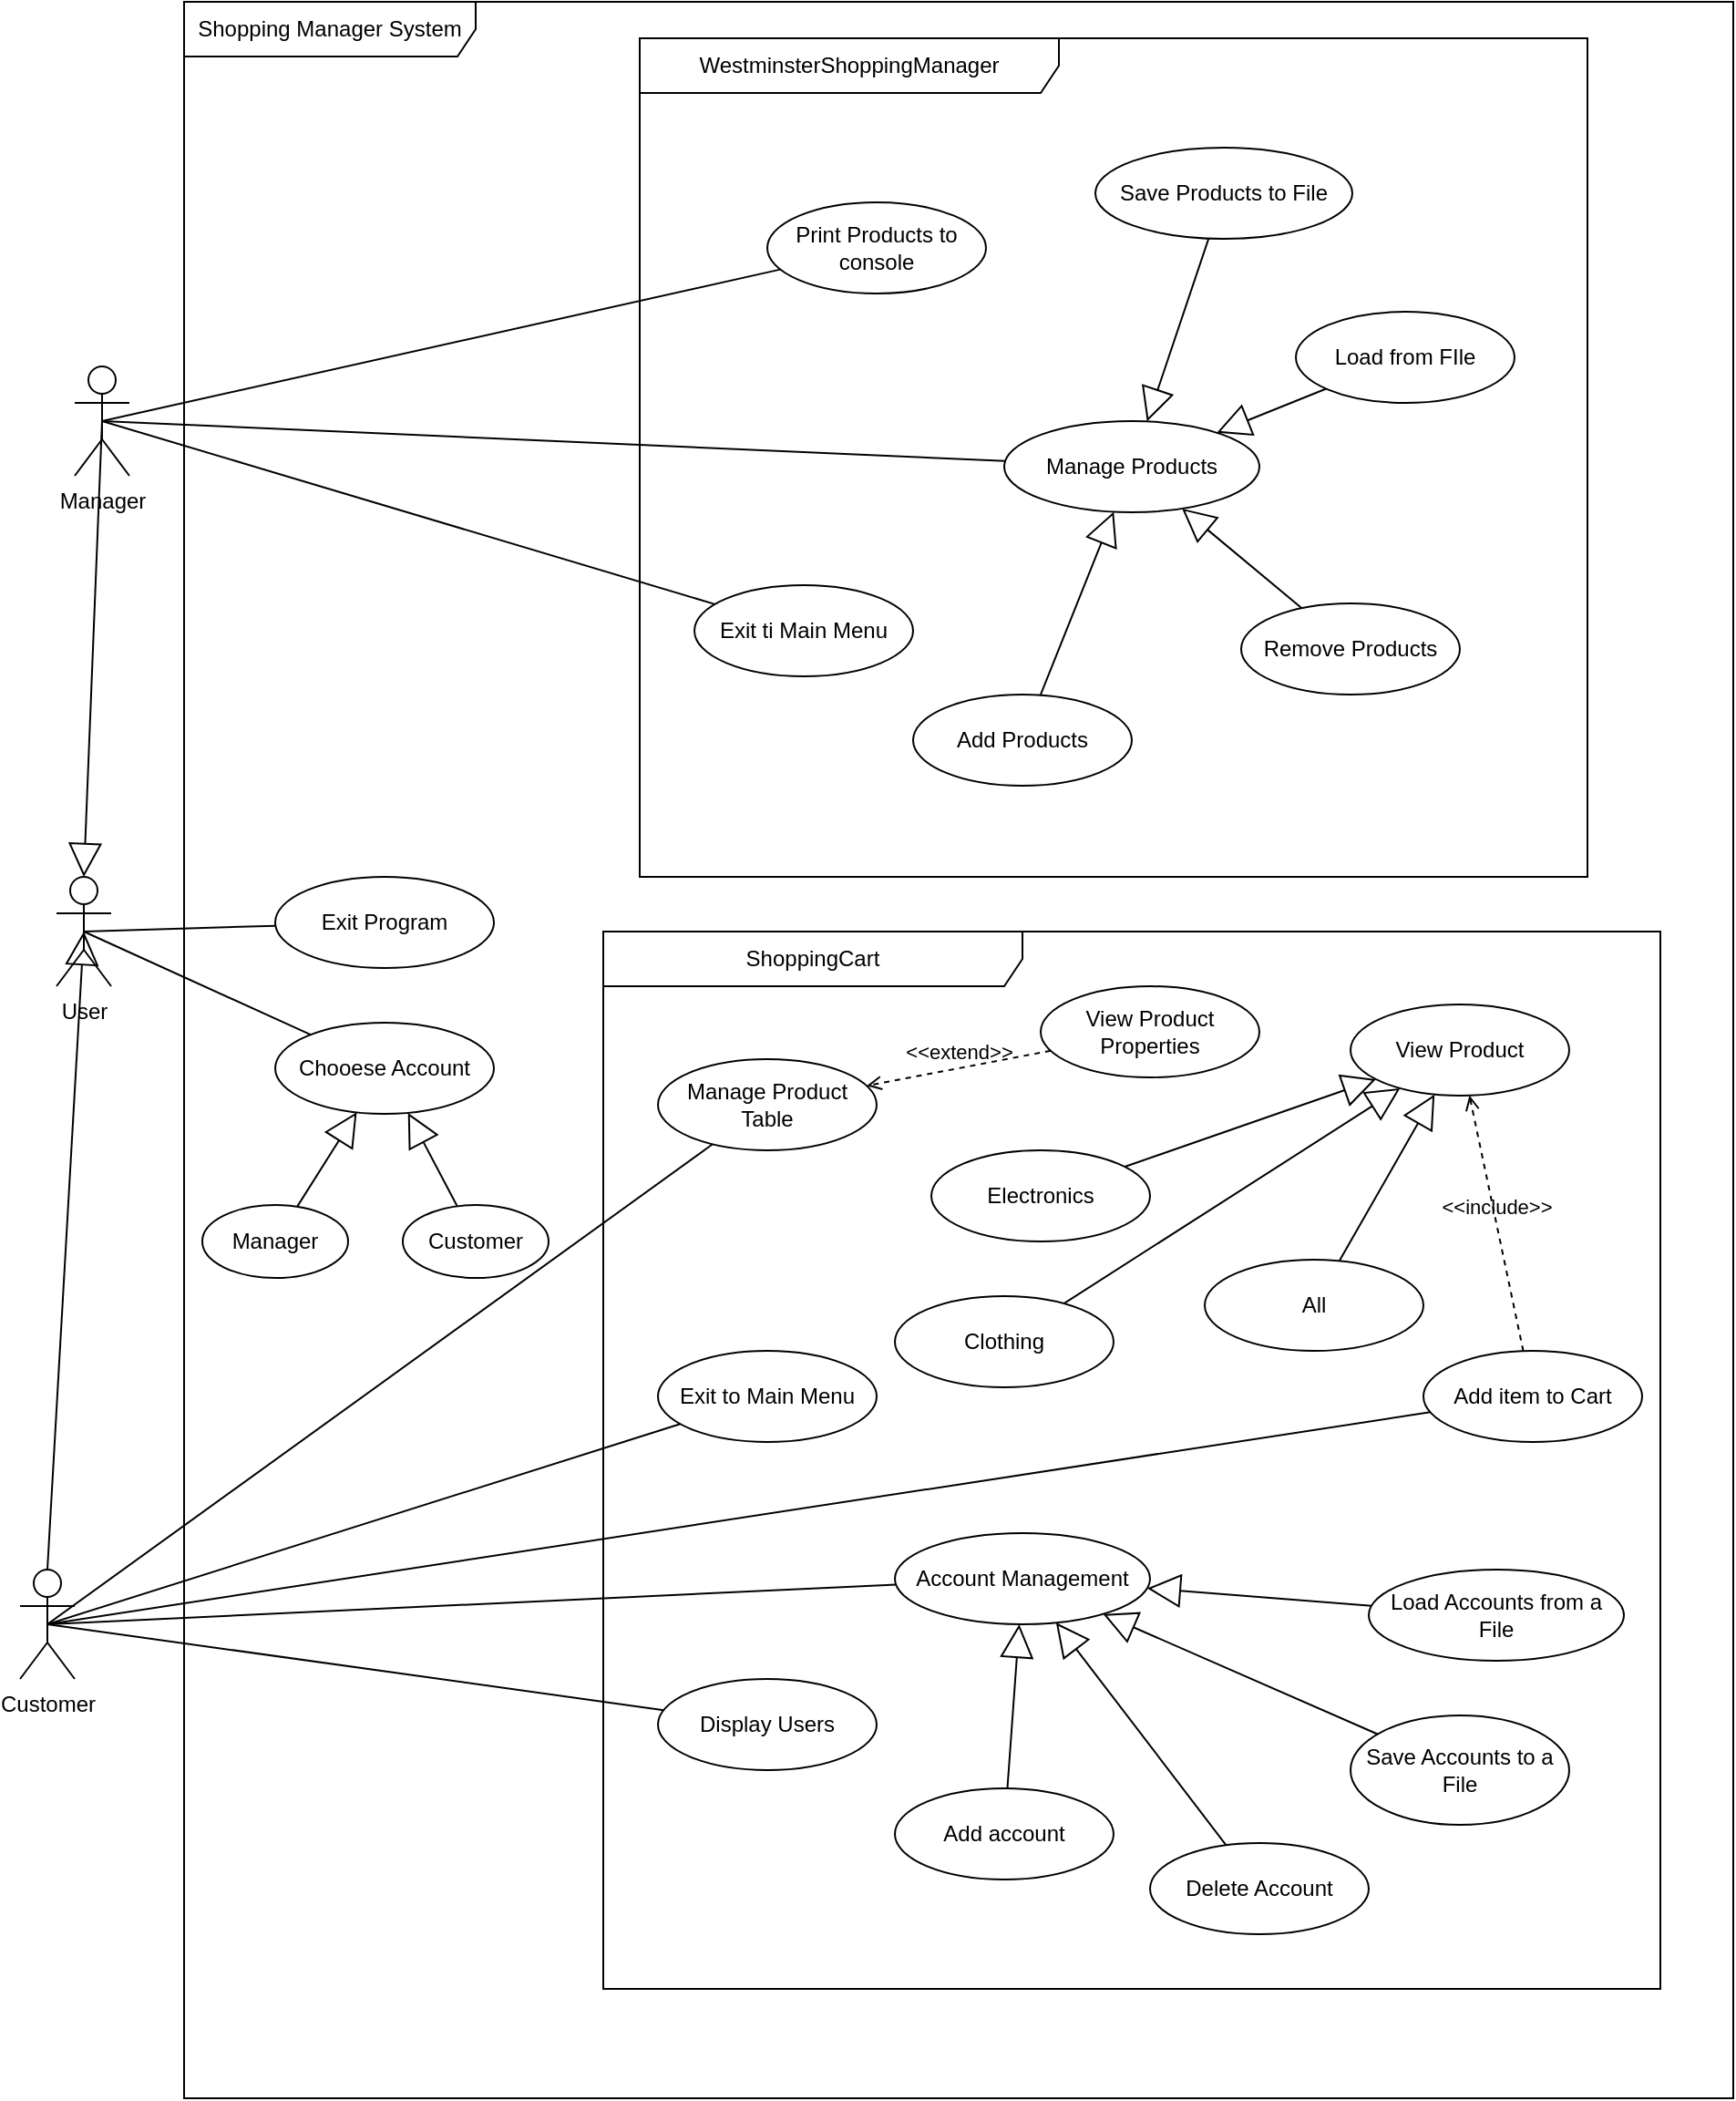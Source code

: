<mxfile version="22.1.15" type="device">
  <diagram name="Page-1" id="EBg3PdOIOerMDEFvgK9a">
    <mxGraphModel dx="2465" dy="955" grid="1" gridSize="10" guides="0" tooltips="1" connect="1" arrows="1" fold="1" page="1" pageScale="1" pageWidth="850" pageHeight="1100" math="0" shadow="0">
      <root>
        <mxCell id="0" />
        <mxCell id="1" parent="0" />
        <mxCell id="WNWBkuMi6-Ro_1xHNVkE-1" value="Shopping Manager System" style="shape=umlFrame;whiteSpace=wrap;html=1;pointerEvents=0;recursiveResize=0;container=1;collapsible=0;width=160;" parent="1" vertex="1">
          <mxGeometry x="-210" y="480" width="850" height="1150" as="geometry" />
        </mxCell>
        <mxCell id="ZL5seHWxrCqG0jFaFGYc-2" value="ShoppingCart" style="shape=umlFrame;whiteSpace=wrap;html=1;pointerEvents=0;recursiveResize=0;container=1;collapsible=0;width=230;height=30;" vertex="1" parent="WNWBkuMi6-Ro_1xHNVkE-1">
          <mxGeometry x="230" y="510" width="580" height="580" as="geometry" />
        </mxCell>
        <mxCell id="ZL5seHWxrCqG0jFaFGYc-4" value="Manage Product Table" style="ellipse;whiteSpace=wrap;html=1;" vertex="1" parent="ZL5seHWxrCqG0jFaFGYc-2">
          <mxGeometry x="30" y="70" width="120" height="50" as="geometry" />
        </mxCell>
        <mxCell id="ZL5seHWxrCqG0jFaFGYc-5" value="View Product" style="ellipse;whiteSpace=wrap;html=1;" vertex="1" parent="ZL5seHWxrCqG0jFaFGYc-2">
          <mxGeometry x="410" y="40" width="120" height="50" as="geometry" />
        </mxCell>
        <mxCell id="ZL5seHWxrCqG0jFaFGYc-7" value="Add account" style="ellipse;whiteSpace=wrap;html=1;" vertex="1" parent="ZL5seHWxrCqG0jFaFGYc-2">
          <mxGeometry x="160" y="470" width="120" height="50" as="geometry" />
        </mxCell>
        <mxCell id="ZL5seHWxrCqG0jFaFGYc-9" value="Account Management" style="ellipse;whiteSpace=wrap;html=1;" vertex="1" parent="ZL5seHWxrCqG0jFaFGYc-2">
          <mxGeometry x="160" y="330" width="140" height="50" as="geometry" />
        </mxCell>
        <mxCell id="ZL5seHWxrCqG0jFaFGYc-11" value="Delete Account" style="ellipse;whiteSpace=wrap;html=1;" vertex="1" parent="ZL5seHWxrCqG0jFaFGYc-2">
          <mxGeometry x="300" y="500" width="120" height="50" as="geometry" />
        </mxCell>
        <mxCell id="ZL5seHWxrCqG0jFaFGYc-15" value="Electronics" style="ellipse;whiteSpace=wrap;html=1;" vertex="1" parent="ZL5seHWxrCqG0jFaFGYc-2">
          <mxGeometry x="180" y="120" width="120" height="50" as="geometry" />
        </mxCell>
        <mxCell id="ZL5seHWxrCqG0jFaFGYc-17" value="Clothing" style="ellipse;whiteSpace=wrap;html=1;" vertex="1" parent="ZL5seHWxrCqG0jFaFGYc-2">
          <mxGeometry x="160" y="200" width="120" height="50" as="geometry" />
        </mxCell>
        <mxCell id="ZL5seHWxrCqG0jFaFGYc-27" value="&amp;lt;&amp;lt;include&amp;gt;&amp;gt;" style="html=1;verticalAlign=bottom;labelBackgroundColor=none;endArrow=open;endFill=0;dashed=1;rounded=0;" edge="1" parent="ZL5seHWxrCqG0jFaFGYc-2" source="ZL5seHWxrCqG0jFaFGYc-37" target="ZL5seHWxrCqG0jFaFGYc-5">
          <mxGeometry width="160" relative="1" as="geometry">
            <mxPoint x="346" y="424" as="sourcePoint" />
            <mxPoint x="150" y="510" as="targetPoint" />
          </mxGeometry>
        </mxCell>
        <mxCell id="ZL5seHWxrCqG0jFaFGYc-32" value="Display Users" style="ellipse;whiteSpace=wrap;html=1;" vertex="1" parent="ZL5seHWxrCqG0jFaFGYc-2">
          <mxGeometry x="30" y="410" width="120" height="50" as="geometry" />
        </mxCell>
        <mxCell id="ZL5seHWxrCqG0jFaFGYc-30" value="Save Accounts to a File" style="ellipse;whiteSpace=wrap;html=1;" vertex="1" parent="ZL5seHWxrCqG0jFaFGYc-2">
          <mxGeometry x="410" y="430" width="120" height="60" as="geometry" />
        </mxCell>
        <mxCell id="ZL5seHWxrCqG0jFaFGYc-28" value="Load Accounts from a File" style="ellipse;whiteSpace=wrap;html=1;" vertex="1" parent="ZL5seHWxrCqG0jFaFGYc-2">
          <mxGeometry x="420" y="350" width="140" height="50" as="geometry" />
        </mxCell>
        <mxCell id="ZL5seHWxrCqG0jFaFGYc-35" value="All" style="ellipse;whiteSpace=wrap;html=1;" vertex="1" parent="ZL5seHWxrCqG0jFaFGYc-2">
          <mxGeometry x="330" y="180" width="120" height="50" as="geometry" />
        </mxCell>
        <mxCell id="ZL5seHWxrCqG0jFaFGYc-37" value="Add item to Cart" style="ellipse;whiteSpace=wrap;html=1;" vertex="1" parent="ZL5seHWxrCqG0jFaFGYc-2">
          <mxGeometry x="450" y="230" width="120" height="50" as="geometry" />
        </mxCell>
        <mxCell id="ZL5seHWxrCqG0jFaFGYc-39" value="View Product Properties" style="ellipse;whiteSpace=wrap;html=1;" vertex="1" parent="ZL5seHWxrCqG0jFaFGYc-2">
          <mxGeometry x="240" y="30" width="120" height="50" as="geometry" />
        </mxCell>
        <mxCell id="ZL5seHWxrCqG0jFaFGYc-55" value="&amp;lt;&amp;lt;extend&amp;gt;&amp;gt;" style="html=1;verticalAlign=bottom;labelBackgroundColor=none;endArrow=open;endFill=0;dashed=1;rounded=0;" edge="1" parent="ZL5seHWxrCqG0jFaFGYc-2" source="ZL5seHWxrCqG0jFaFGYc-39" target="ZL5seHWxrCqG0jFaFGYc-4">
          <mxGeometry width="160" relative="1" as="geometry">
            <mxPoint x="206" y="159" as="sourcePoint" />
            <mxPoint x="254" y="231" as="targetPoint" />
          </mxGeometry>
        </mxCell>
        <mxCell id="ZL5seHWxrCqG0jFaFGYc-57" value="" style="endArrow=block;endSize=16;endFill=0;html=1;rounded=0;" edge="1" parent="ZL5seHWxrCqG0jFaFGYc-2" source="ZL5seHWxrCqG0jFaFGYc-35" target="ZL5seHWxrCqG0jFaFGYc-5">
          <mxGeometry width="160" relative="1" as="geometry">
            <mxPoint x="294" y="239" as="sourcePoint" />
            <mxPoint x="180" y="180" as="targetPoint" />
          </mxGeometry>
        </mxCell>
        <mxCell id="ZL5seHWxrCqG0jFaFGYc-59" value="" style="endArrow=block;endSize=16;endFill=0;html=1;rounded=0;" edge="1" parent="ZL5seHWxrCqG0jFaFGYc-2" source="ZL5seHWxrCqG0jFaFGYc-15" target="ZL5seHWxrCqG0jFaFGYc-5">
          <mxGeometry width="160" relative="1" as="geometry">
            <mxPoint x="264" y="241" as="sourcePoint" />
            <mxPoint x="216" y="169" as="targetPoint" />
          </mxGeometry>
        </mxCell>
        <mxCell id="ZL5seHWxrCqG0jFaFGYc-58" value="" style="endArrow=block;endSize=16;endFill=0;html=1;rounded=0;" edge="1" parent="ZL5seHWxrCqG0jFaFGYc-2" source="ZL5seHWxrCqG0jFaFGYc-17" target="ZL5seHWxrCqG0jFaFGYc-5">
          <mxGeometry width="160" relative="1" as="geometry">
            <mxPoint x="254" y="231" as="sourcePoint" />
            <mxPoint x="206" y="159" as="targetPoint" />
          </mxGeometry>
        </mxCell>
        <mxCell id="ZL5seHWxrCqG0jFaFGYc-61" value="" style="endArrow=block;endSize=16;endFill=0;html=1;rounded=0;" edge="1" parent="ZL5seHWxrCqG0jFaFGYc-2" source="ZL5seHWxrCqG0jFaFGYc-7" target="ZL5seHWxrCqG0jFaFGYc-9">
          <mxGeometry width="160" relative="1" as="geometry">
            <mxPoint x="156" y="280" as="sourcePoint" />
            <mxPoint x="184" y="160" as="targetPoint" />
          </mxGeometry>
        </mxCell>
        <mxCell id="ZL5seHWxrCqG0jFaFGYc-62" value="" style="endArrow=block;endSize=16;endFill=0;html=1;rounded=0;" edge="1" parent="ZL5seHWxrCqG0jFaFGYc-2" source="ZL5seHWxrCqG0jFaFGYc-11" target="ZL5seHWxrCqG0jFaFGYc-9">
          <mxGeometry width="160" relative="1" as="geometry">
            <mxPoint x="154" y="384" as="sourcePoint" />
            <mxPoint x="320" y="348" as="targetPoint" />
          </mxGeometry>
        </mxCell>
        <mxCell id="ZL5seHWxrCqG0jFaFGYc-67" value="" style="endArrow=block;endSize=16;endFill=0;html=1;rounded=0;" edge="1" parent="ZL5seHWxrCqG0jFaFGYc-2" source="ZL5seHWxrCqG0jFaFGYc-30" target="ZL5seHWxrCqG0jFaFGYc-9">
          <mxGeometry width="160" relative="1" as="geometry">
            <mxPoint x="252" y="501" as="sourcePoint" />
            <mxPoint x="308" y="390" as="targetPoint" />
          </mxGeometry>
        </mxCell>
        <mxCell id="ZL5seHWxrCqG0jFaFGYc-66" value="" style="endArrow=block;endSize=16;endFill=0;html=1;rounded=0;" edge="1" parent="ZL5seHWxrCqG0jFaFGYc-2" source="ZL5seHWxrCqG0jFaFGYc-28" target="ZL5seHWxrCqG0jFaFGYc-9">
          <mxGeometry width="160" relative="1" as="geometry">
            <mxPoint x="242" y="491" as="sourcePoint" />
            <mxPoint x="298" y="380" as="targetPoint" />
          </mxGeometry>
        </mxCell>
        <mxCell id="ZL5seHWxrCqG0jFaFGYc-85" value="Exit to Main Menu" style="ellipse;whiteSpace=wrap;html=1;" vertex="1" parent="ZL5seHWxrCqG0jFaFGYc-2">
          <mxGeometry x="30" y="230" width="120" height="50" as="geometry" />
        </mxCell>
        <mxCell id="ZL5seHWxrCqG0jFaFGYc-1" value="WestminsterShoppingManager" style="shape=umlFrame;whiteSpace=wrap;html=1;pointerEvents=0;recursiveResize=0;container=1;collapsible=0;width=230;height=30;" vertex="1" parent="WNWBkuMi6-Ro_1xHNVkE-1">
          <mxGeometry x="250" y="20" width="520" height="460" as="geometry" />
        </mxCell>
        <mxCell id="ZL5seHWxrCqG0jFaFGYc-18" value="Print Products to console" style="ellipse;whiteSpace=wrap;html=1;" vertex="1" parent="ZL5seHWxrCqG0jFaFGYc-1">
          <mxGeometry x="70" y="90" width="120" height="50" as="geometry" />
        </mxCell>
        <mxCell id="ZL5seHWxrCqG0jFaFGYc-22" value="Load from FIle" style="ellipse;whiteSpace=wrap;html=1;" vertex="1" parent="ZL5seHWxrCqG0jFaFGYc-1">
          <mxGeometry x="360" y="150" width="120" height="50" as="geometry" />
        </mxCell>
        <mxCell id="ZL5seHWxrCqG0jFaFGYc-20" value="Save Products to File" style="ellipse;whiteSpace=wrap;html=1;" vertex="1" parent="ZL5seHWxrCqG0jFaFGYc-1">
          <mxGeometry x="250" y="60" width="141" height="50" as="geometry" />
        </mxCell>
        <mxCell id="ZL5seHWxrCqG0jFaFGYc-44" value="Add Products" style="ellipse;whiteSpace=wrap;html=1;" vertex="1" parent="ZL5seHWxrCqG0jFaFGYc-1">
          <mxGeometry x="150" y="360" width="120" height="50" as="geometry" />
        </mxCell>
        <mxCell id="ZL5seHWxrCqG0jFaFGYc-45" value="Manage Products" style="ellipse;whiteSpace=wrap;html=1;" vertex="1" parent="ZL5seHWxrCqG0jFaFGYc-1">
          <mxGeometry x="200" y="210" width="140" height="50" as="geometry" />
        </mxCell>
        <mxCell id="ZL5seHWxrCqG0jFaFGYc-47" value="Remove Products" style="ellipse;whiteSpace=wrap;html=1;" vertex="1" parent="ZL5seHWxrCqG0jFaFGYc-1">
          <mxGeometry x="330" y="310" width="120" height="50" as="geometry" />
        </mxCell>
        <mxCell id="ZL5seHWxrCqG0jFaFGYc-49" value="" style="endArrow=block;endSize=16;endFill=0;html=1;rounded=0;" edge="1" parent="ZL5seHWxrCqG0jFaFGYc-1" source="ZL5seHWxrCqG0jFaFGYc-44" target="ZL5seHWxrCqG0jFaFGYc-45">
          <mxGeometry width="160" relative="1" as="geometry">
            <mxPoint x="230" y="310" as="sourcePoint" />
            <mxPoint x="390" y="310" as="targetPoint" />
          </mxGeometry>
        </mxCell>
        <mxCell id="ZL5seHWxrCqG0jFaFGYc-50" value="" style="endArrow=block;endSize=16;endFill=0;html=1;rounded=0;" edge="1" parent="ZL5seHWxrCqG0jFaFGYc-1" source="ZL5seHWxrCqG0jFaFGYc-47" target="ZL5seHWxrCqG0jFaFGYc-45">
          <mxGeometry width="160" relative="1" as="geometry">
            <mxPoint x="129" y="460" as="sourcePoint" />
            <mxPoint x="181" y="310" as="targetPoint" />
          </mxGeometry>
        </mxCell>
        <mxCell id="ZL5seHWxrCqG0jFaFGYc-68" value="" style="endArrow=block;endSize=16;endFill=0;html=1;rounded=0;" edge="1" parent="ZL5seHWxrCqG0jFaFGYc-1" source="ZL5seHWxrCqG0jFaFGYc-20" target="ZL5seHWxrCqG0jFaFGYc-45">
          <mxGeometry width="160" relative="1" as="geometry">
            <mxPoint x="152" y="462" as="sourcePoint" />
            <mxPoint x="228" y="379" as="targetPoint" />
          </mxGeometry>
        </mxCell>
        <mxCell id="ZL5seHWxrCqG0jFaFGYc-69" value="" style="endArrow=block;endSize=16;endFill=0;html=1;rounded=0;" edge="1" parent="ZL5seHWxrCqG0jFaFGYc-1" source="ZL5seHWxrCqG0jFaFGYc-22" target="ZL5seHWxrCqG0jFaFGYc-45">
          <mxGeometry width="160" relative="1" as="geometry">
            <mxPoint x="353" as="sourcePoint" />
            <mxPoint x="257" y="330" as="targetPoint" />
          </mxGeometry>
        </mxCell>
        <mxCell id="ZL5seHWxrCqG0jFaFGYc-82" value="Exit ti Main Menu" style="ellipse;whiteSpace=wrap;html=1;" vertex="1" parent="ZL5seHWxrCqG0jFaFGYc-1">
          <mxGeometry x="30" y="300" width="120" height="50" as="geometry" />
        </mxCell>
        <mxCell id="ZL5seHWxrCqG0jFaFGYc-70" value="Exit Program" style="ellipse;whiteSpace=wrap;html=1;" vertex="1" parent="WNWBkuMi6-Ro_1xHNVkE-1">
          <mxGeometry x="50" y="480" width="120" height="50" as="geometry" />
        </mxCell>
        <mxCell id="ZL5seHWxrCqG0jFaFGYc-76" value="Chooese Account" style="ellipse;whiteSpace=wrap;html=1;" vertex="1" parent="WNWBkuMi6-Ro_1xHNVkE-1">
          <mxGeometry x="50" y="560" width="120" height="50" as="geometry" />
        </mxCell>
        <mxCell id="ZL5seHWxrCqG0jFaFGYc-77" value="Manager" style="ellipse;whiteSpace=wrap;html=1;" vertex="1" parent="WNWBkuMi6-Ro_1xHNVkE-1">
          <mxGeometry x="10" y="660" width="80" height="40" as="geometry" />
        </mxCell>
        <mxCell id="ZL5seHWxrCqG0jFaFGYc-78" value="Customer" style="ellipse;whiteSpace=wrap;html=1;" vertex="1" parent="WNWBkuMi6-Ro_1xHNVkE-1">
          <mxGeometry x="120" y="660" width="80" height="40" as="geometry" />
        </mxCell>
        <mxCell id="ZL5seHWxrCqG0jFaFGYc-79" value="" style="endArrow=block;endSize=16;endFill=0;html=1;rounded=0;" edge="1" parent="WNWBkuMi6-Ro_1xHNVkE-1" source="ZL5seHWxrCqG0jFaFGYc-78" target="ZL5seHWxrCqG0jFaFGYc-76">
          <mxGeometry width="160" relative="1" as="geometry">
            <mxPoint x="145" y="810" as="sourcePoint" />
            <mxPoint x="-90" y="630" as="targetPoint" />
          </mxGeometry>
        </mxCell>
        <mxCell id="ZL5seHWxrCqG0jFaFGYc-80" value="" style="endArrow=block;endSize=16;endFill=0;html=1;rounded=0;" edge="1" parent="WNWBkuMi6-Ro_1xHNVkE-1" source="ZL5seHWxrCqG0jFaFGYc-77" target="ZL5seHWxrCqG0jFaFGYc-76">
          <mxGeometry width="160" relative="1" as="geometry">
            <mxPoint x="160" y="671" as="sourcePoint" />
            <mxPoint x="133" y="619" as="targetPoint" />
          </mxGeometry>
        </mxCell>
        <mxCell id="ZL5seHWxrCqG0jFaFGYc-72" value="User" style="shape=umlActor;verticalLabelPosition=bottom;verticalAlign=top;html=1;" vertex="1" parent="1">
          <mxGeometry x="-280" y="960" width="30" height="60" as="geometry" />
        </mxCell>
        <mxCell id="ZL5seHWxrCqG0jFaFGYc-73" value="" style="endArrow=block;endSize=16;endFill=0;html=1;rounded=0;exitX=0.5;exitY=0;exitDx=0;exitDy=0;exitPerimeter=0;entryX=0.5;entryY=0.5;entryDx=0;entryDy=0;entryPerimeter=0;" edge="1" parent="1" source="ZL5seHWxrCqG0jFaFGYc-3" target="ZL5seHWxrCqG0jFaFGYc-72">
          <mxGeometry width="160" relative="1" as="geometry">
            <mxPoint x="-170" y="920" as="sourcePoint" />
            <mxPoint x="-360" y="990" as="targetPoint" />
          </mxGeometry>
        </mxCell>
        <mxCell id="ZL5seHWxrCqG0jFaFGYc-74" value="" style="endArrow=block;endSize=16;endFill=0;html=1;rounded=0;entryX=0.5;entryY=0;entryDx=0;entryDy=0;entryPerimeter=0;exitX=0.5;exitY=0.5;exitDx=0;exitDy=0;exitPerimeter=0;" edge="1" parent="1" source="WNWBkuMi6-Ro_1xHNVkE-4" target="ZL5seHWxrCqG0jFaFGYc-72">
          <mxGeometry width="160" relative="1" as="geometry">
            <mxPoint x="-65" y="1240" as="sourcePoint" />
            <mxPoint x="-295" y="650" as="targetPoint" />
          </mxGeometry>
        </mxCell>
        <mxCell id="ZL5seHWxrCqG0jFaFGYc-75" value="" style="endArrow=none;html=1;rounded=0;exitX=0.5;exitY=0.5;exitDx=0;exitDy=0;exitPerimeter=0;" edge="1" parent="1" source="ZL5seHWxrCqG0jFaFGYc-72" target="ZL5seHWxrCqG0jFaFGYc-70">
          <mxGeometry width="50" height="50" relative="1" as="geometry">
            <mxPoint x="-65" y="1290" as="sourcePoint" />
            <mxPoint x="138" y="1078" as="targetPoint" />
          </mxGeometry>
        </mxCell>
        <mxCell id="ZL5seHWxrCqG0jFaFGYc-81" value="" style="endArrow=none;html=1;rounded=0;exitX=0.5;exitY=0.5;exitDx=0;exitDy=0;exitPerimeter=0;" edge="1" parent="1" source="ZL5seHWxrCqG0jFaFGYc-72" target="ZL5seHWxrCqG0jFaFGYc-76">
          <mxGeometry width="50" height="50" relative="1" as="geometry">
            <mxPoint x="-315" y="1080" as="sourcePoint" />
            <mxPoint x="-135" y="1012" as="targetPoint" />
          </mxGeometry>
        </mxCell>
        <mxCell id="ZL5seHWxrCqG0jFaFGYc-3" value="Customer" style="shape=umlActor;verticalLabelPosition=bottom;verticalAlign=top;html=1;" vertex="1" parent="1">
          <mxGeometry x="-300" y="1340" width="30" height="60" as="geometry" />
        </mxCell>
        <mxCell id="ZL5seHWxrCqG0jFaFGYc-24" value="" style="endArrow=none;html=1;rounded=0;exitX=0.5;exitY=0.5;exitDx=0;exitDy=0;exitPerimeter=0;" edge="1" parent="1" source="ZL5seHWxrCqG0jFaFGYc-3" target="ZL5seHWxrCqG0jFaFGYc-9">
          <mxGeometry width="50" height="50" relative="1" as="geometry">
            <mxPoint x="685" y="1250" as="sourcePoint" />
            <mxPoint x="237" y="1317" as="targetPoint" />
          </mxGeometry>
        </mxCell>
        <mxCell id="ZL5seHWxrCqG0jFaFGYc-56" value="" style="endArrow=none;html=1;rounded=0;exitX=0.5;exitY=0.5;exitDx=0;exitDy=0;exitPerimeter=0;" edge="1" parent="1" source="ZL5seHWxrCqG0jFaFGYc-3" target="ZL5seHWxrCqG0jFaFGYc-37">
          <mxGeometry width="50" height="50" relative="1" as="geometry">
            <mxPoint x="705" y="1470" as="sourcePoint" />
            <mxPoint x="479" y="1297" as="targetPoint" />
          </mxGeometry>
        </mxCell>
        <mxCell id="ZL5seHWxrCqG0jFaFGYc-65" value="" style="endArrow=none;html=1;rounded=0;exitX=0.5;exitY=0.5;exitDx=0;exitDy=0;exitPerimeter=0;" edge="1" parent="1" source="ZL5seHWxrCqG0jFaFGYc-3" target="ZL5seHWxrCqG0jFaFGYc-32">
          <mxGeometry width="50" height="50" relative="1" as="geometry">
            <mxPoint x="705" y="1470" as="sourcePoint" />
            <mxPoint x="517" y="1653" as="targetPoint" />
          </mxGeometry>
        </mxCell>
        <mxCell id="ZL5seHWxrCqG0jFaFGYc-8" value="" style="endArrow=none;html=1;rounded=0;exitX=0.5;exitY=0.5;exitDx=0;exitDy=0;exitPerimeter=0;" edge="1" parent="1" source="ZL5seHWxrCqG0jFaFGYc-3" target="ZL5seHWxrCqG0jFaFGYc-4">
          <mxGeometry width="50" height="50" relative="1" as="geometry">
            <mxPoint x="-754.92" y="1270" as="sourcePoint" />
            <mxPoint x="-480.003" y="1273.688" as="targetPoint" />
          </mxGeometry>
        </mxCell>
        <mxCell id="WNWBkuMi6-Ro_1xHNVkE-4" value="Manager" style="shape=umlActor;verticalLabelPosition=bottom;verticalAlign=top;html=1;" parent="1" vertex="1">
          <mxGeometry x="-270" y="680" width="30" height="60" as="geometry" />
        </mxCell>
        <mxCell id="ZL5seHWxrCqG0jFaFGYc-53" value="" style="endArrow=none;html=1;rounded=0;exitX=0.5;exitY=0.5;exitDx=0;exitDy=0;exitPerimeter=0;" edge="1" parent="1" source="WNWBkuMi6-Ro_1xHNVkE-4" target="ZL5seHWxrCqG0jFaFGYc-45">
          <mxGeometry width="50" height="50" relative="1" as="geometry">
            <mxPoint x="-105" y="850" as="sourcePoint" />
            <mxPoint x="141" y="658" as="targetPoint" />
          </mxGeometry>
        </mxCell>
        <mxCell id="ZL5seHWxrCqG0jFaFGYc-52" value="" style="endArrow=none;html=1;rounded=0;exitX=0.5;exitY=0.5;exitDx=0;exitDy=0;exitPerimeter=0;" edge="1" parent="1" source="WNWBkuMi6-Ro_1xHNVkE-4" target="ZL5seHWxrCqG0jFaFGYc-18">
          <mxGeometry width="50" height="50" relative="1" as="geometry">
            <mxPoint x="-115" y="840" as="sourcePoint" />
            <mxPoint x="131" y="648" as="targetPoint" />
          </mxGeometry>
        </mxCell>
        <mxCell id="ZL5seHWxrCqG0jFaFGYc-84" value="" style="endArrow=none;html=1;rounded=0;exitX=0.5;exitY=0.5;exitDx=0;exitDy=0;exitPerimeter=0;" edge="1" parent="1" source="WNWBkuMi6-Ro_1xHNVkE-4" target="ZL5seHWxrCqG0jFaFGYc-82">
          <mxGeometry width="50" height="50" relative="1" as="geometry">
            <mxPoint x="-245" y="720" as="sourcePoint" />
            <mxPoint x="251" y="742" as="targetPoint" />
          </mxGeometry>
        </mxCell>
        <mxCell id="ZL5seHWxrCqG0jFaFGYc-86" value="" style="endArrow=none;html=1;rounded=0;exitX=0.5;exitY=0.5;exitDx=0;exitDy=0;exitPerimeter=0;" edge="1" parent="1" source="ZL5seHWxrCqG0jFaFGYc-3" target="ZL5seHWxrCqG0jFaFGYc-85">
          <mxGeometry width="50" height="50" relative="1" as="geometry">
            <mxPoint x="-275" y="1380" as="sourcePoint" />
            <mxPoint x="484" y="1264" as="targetPoint" />
          </mxGeometry>
        </mxCell>
      </root>
    </mxGraphModel>
  </diagram>
</mxfile>
